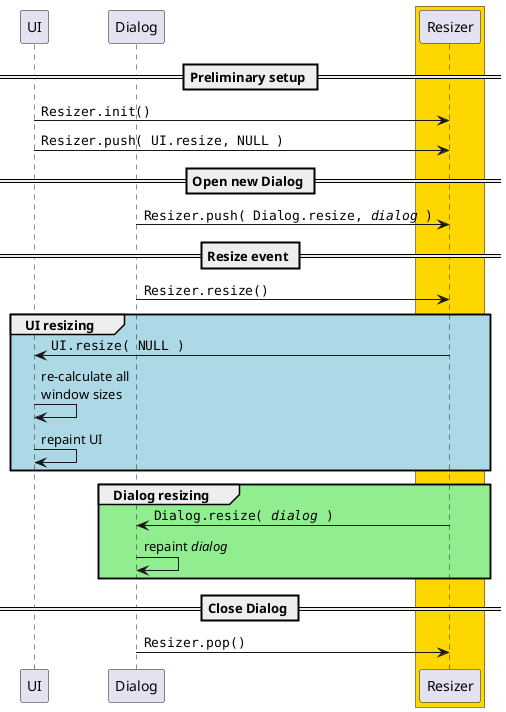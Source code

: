 @startuml
'https://plantuml.com/sequence-diagram

participant UI
participant Dialog
box #gold
    participant Resizer
end box
== Preliminary setup ==
UI -> Resizer : ""Resizer.init()""
UI -> Resizer : ""Resizer.push( UI.resize, NULL )""

== Open new Dialog ==
Dialog -> Resizer : ""Resizer.push( Dialog.resize, //dialog// )""

== Resize event ==
Dialog -> Resizer : ""Resizer.resize()""
group #lightblue UI resizing
Resizer -> UI : ""UI.resize( NULL )""
UI -> UI : re-calculate all\nwindow sizes
UI -> UI : repaint UI
end group
group #lightgreen Dialog resizing
Resizer -> Dialog : ""Dialog.resize( //dialog// )""
Dialog -> Dialog : repaint //dialog//
end group

== Close Dialog ==
Dialog -> Resizer : ""Resizer.pop()""
@enduml